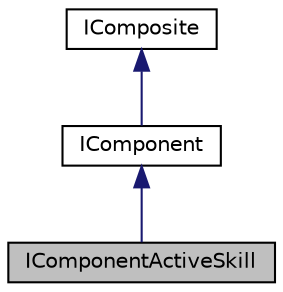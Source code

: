 digraph "IComponentActiveSkill"
{
  edge [fontname="Helvetica",fontsize="10",labelfontname="Helvetica",labelfontsize="10"];
  node [fontname="Helvetica",fontsize="10",shape=record];
  Node1 [label="IComponentActiveSkill",height=0.2,width=0.4,color="black", fillcolor="grey75", style="filled", fontcolor="black"];
  Node2 -> Node1 [dir="back",color="midnightblue",fontsize="10",style="solid"];
  Node2 [label="IComponent",height=0.2,width=0.4,color="black", fillcolor="white", style="filled",URL="$classIComponent.html",tooltip="Интерфейс компоненты "];
  Node3 -> Node2 [dir="back",color="midnightblue",fontsize="10",style="solid"];
  Node3 [label="IComposite",height=0.2,width=0.4,color="black", fillcolor="white", style="filled",URL="$classIComposite.html",tooltip="Класс IComposite Объекты Game, Player, Point, Tower, Component являются наследниками компоновщика..."];
}
